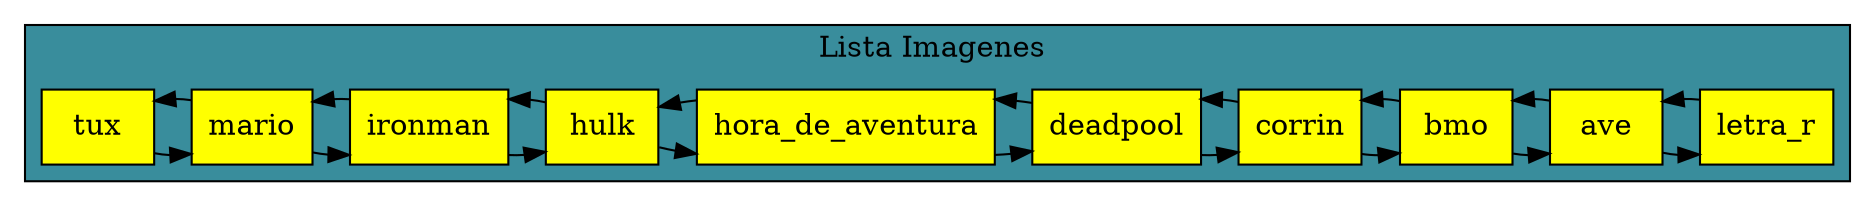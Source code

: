 digraph L{
node [shape=box fillcolor="#FFEDBB" style = filled]
subgraph cluster_p{
label="Lista Imagenes "
bgcolor = "#398D9C"
Columna1[label = "letra_r
", fillcolor=yellow];
Columna2[label = "ave
", fillcolor=yellow];
Columna3[label = "bmo
", fillcolor=yellow];
Columna4[label = "corrin
", fillcolor=yellow];
Columna5[label = "deadpool
", fillcolor=yellow];
Columna6[label = "hora_de_aventura
", fillcolor=yellow];
Columna7[label = "hulk
", fillcolor=yellow];
Columna8[label = "ironman
", fillcolor=yellow];
Columna9[label = "mario
", fillcolor=yellow];
Columna10[label = "tux
", fillcolor=yellow];
{rank = same;
Columna1;
Columna2;
Columna3;
Columna4;
Columna5;
Columna6;
Columna7;
Columna8;
Columna9;
Columna10}
Columna10-> Columna9;
Columna9-> Columna10;
Columna9-> Columna8;
Columna8-> Columna9;
Columna8-> Columna7;
Columna7-> Columna8;
Columna7-> Columna6;
Columna6-> Columna7;
Columna6-> Columna5;
Columna5-> Columna6;
Columna5-> Columna4;
Columna4-> Columna5;
Columna4-> Columna3;
Columna3-> Columna4;
Columna3-> Columna2;
Columna2-> Columna3;
Columna2-> Columna1;
Columna1-> Columna2;
}
}
